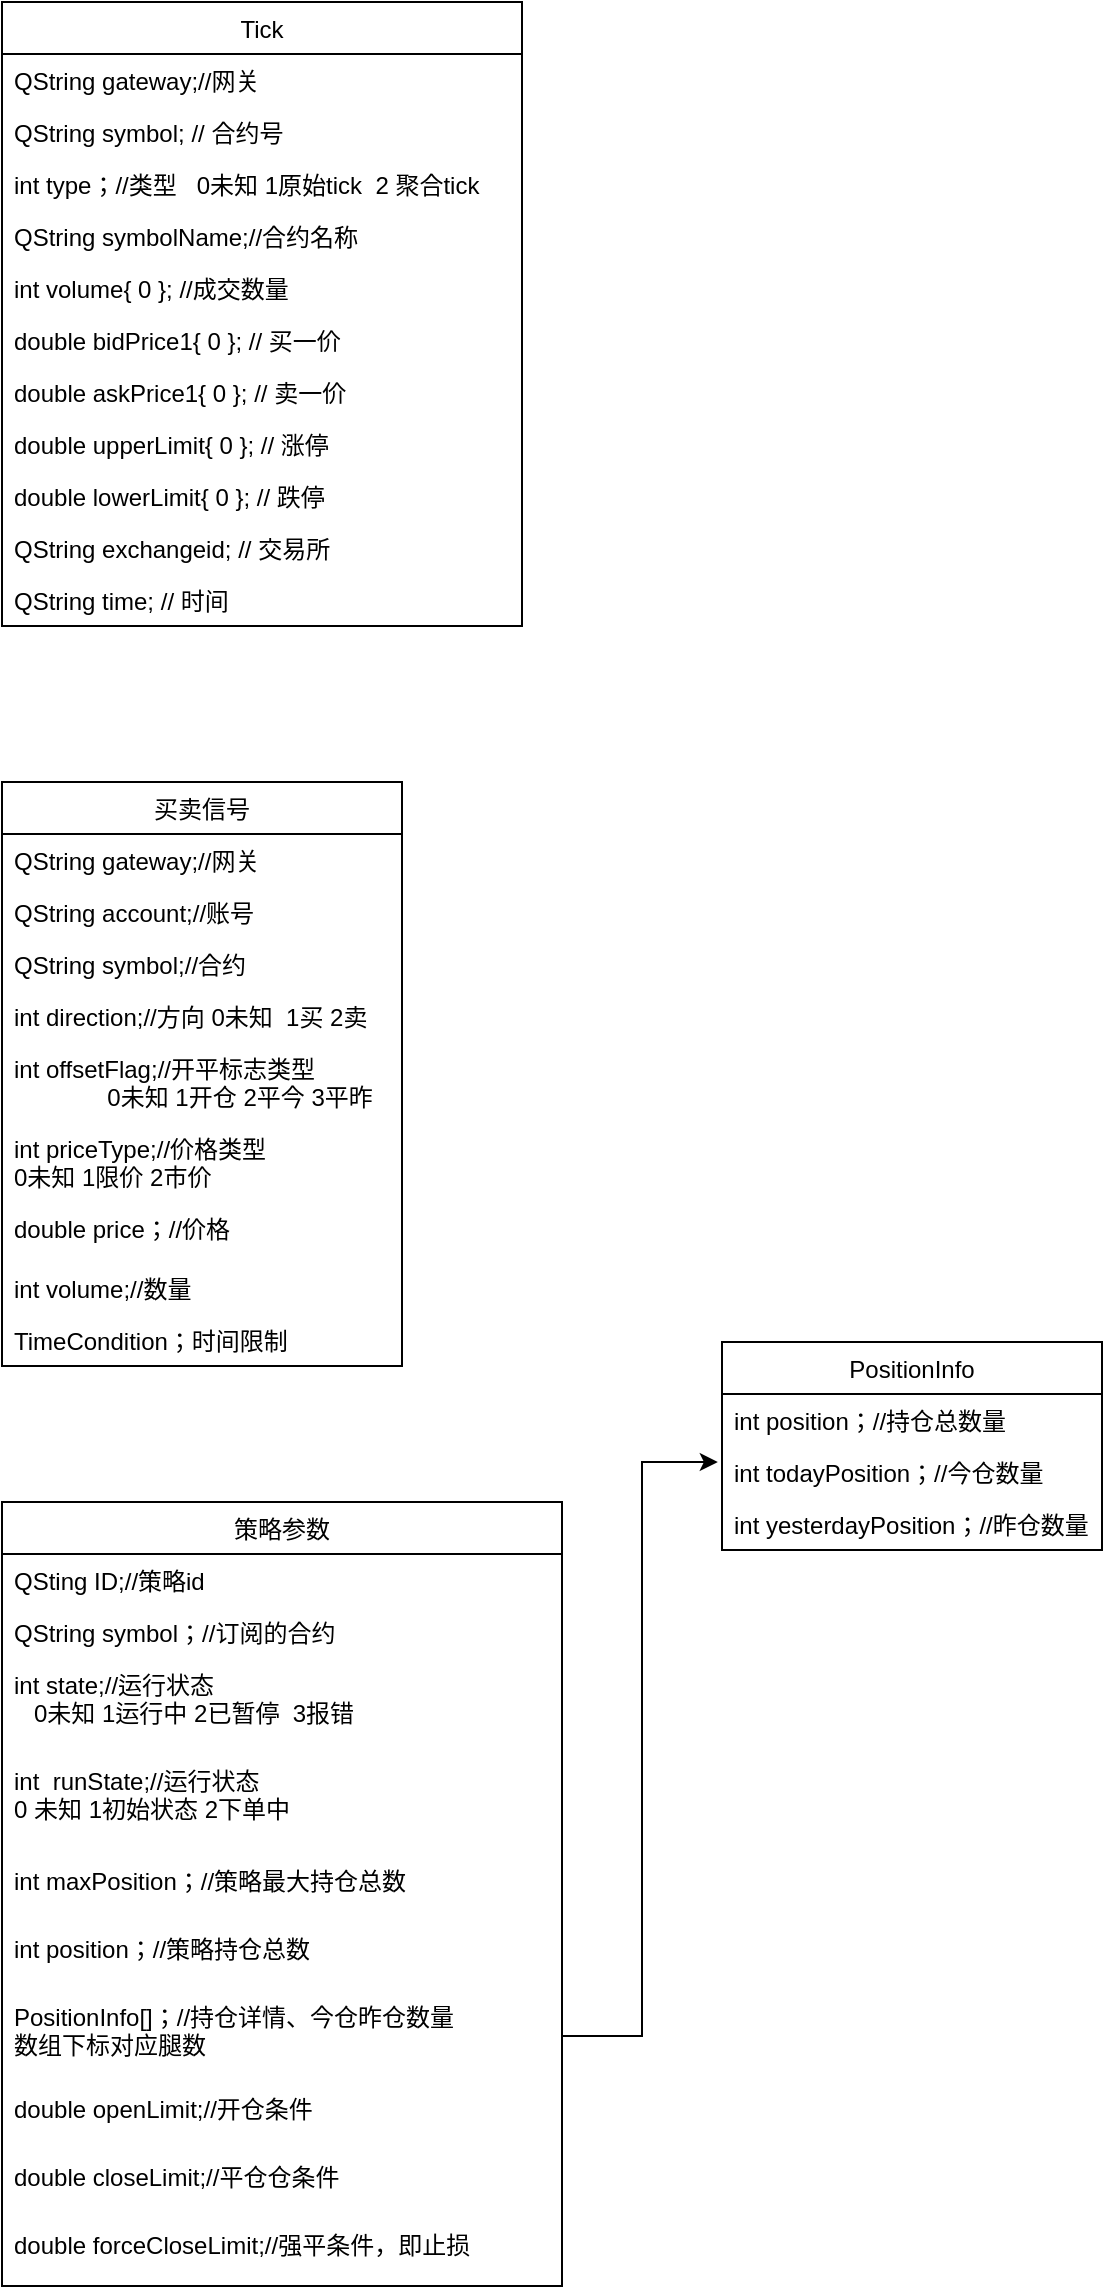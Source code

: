 <mxfile version="16.1.0" type="github">
  <diagram name="Page-1" id="2c4490ee-f0b8-94ab-5012-d5dc3445f7a3">
    <mxGraphModel dx="1422" dy="834" grid="1" gridSize="10" guides="1" tooltips="1" connect="0" arrows="1" fold="1" page="1" pageScale="1.5" pageWidth="1169" pageHeight="826" background="none" math="0" shadow="0">
      <root>
        <mxCell id="0" style=";html=1;" />
        <mxCell id="1" style=";html=1;" parent="0" />
        <mxCell id="YmKnQsC4s_xM_0t4k5QM-44" value="Tick" style="swimlane;fontStyle=0;childLayout=stackLayout;horizontal=1;startSize=26;fillColor=none;horizontalStack=0;resizeParent=1;resizeParentMax=0;resizeLast=0;collapsible=1;marginBottom=0;" vertex="1" parent="1">
          <mxGeometry x="140" y="30" width="260" height="312" as="geometry">
            <mxRectangle x="30" y="290" width="50" height="26" as="alternateBounds" />
          </mxGeometry>
        </mxCell>
        <mxCell id="YmKnQsC4s_xM_0t4k5QM-45" value="QString gateway;//网关" style="text;strokeColor=none;fillColor=none;align=left;verticalAlign=top;spacingLeft=4;spacingRight=4;overflow=hidden;rotatable=0;points=[[0,0.5],[1,0.5]];portConstraint=eastwest;" vertex="1" parent="YmKnQsC4s_xM_0t4k5QM-44">
          <mxGeometry y="26" width="260" height="26" as="geometry" />
        </mxCell>
        <mxCell id="YmKnQsC4s_xM_0t4k5QM-106" value="QString symbol; // 合约号" style="text;strokeColor=none;fillColor=none;align=left;verticalAlign=top;spacingLeft=4;spacingRight=4;overflow=hidden;rotatable=0;points=[[0,0.5],[1,0.5]];portConstraint=eastwest;" vertex="1" parent="YmKnQsC4s_xM_0t4k5QM-44">
          <mxGeometry y="52" width="260" height="26" as="geometry" />
        </mxCell>
        <mxCell id="YmKnQsC4s_xM_0t4k5QM-108" value="int type；//类型   0未知 1原始tick  2 聚合tick" style="text;strokeColor=none;fillColor=none;align=left;verticalAlign=top;spacingLeft=4;spacingRight=4;overflow=hidden;rotatable=0;points=[[0,0.5],[1,0.5]];portConstraint=eastwest;" vertex="1" parent="YmKnQsC4s_xM_0t4k5QM-44">
          <mxGeometry y="78" width="260" height="26" as="geometry" />
        </mxCell>
        <mxCell id="YmKnQsC4s_xM_0t4k5QM-46" value="QString symbolName;//合约名称" style="text;strokeColor=none;fillColor=none;align=left;verticalAlign=top;spacingLeft=4;spacingRight=4;overflow=hidden;rotatable=0;points=[[0,0.5],[1,0.5]];portConstraint=eastwest;" vertex="1" parent="YmKnQsC4s_xM_0t4k5QM-44">
          <mxGeometry y="104" width="260" height="26" as="geometry" />
        </mxCell>
        <mxCell id="YmKnQsC4s_xM_0t4k5QM-47" value="int volume{ 0 }; //成交数量" style="text;strokeColor=none;fillColor=none;align=left;verticalAlign=top;spacingLeft=4;spacingRight=4;overflow=hidden;rotatable=0;points=[[0,0.5],[1,0.5]];portConstraint=eastwest;" vertex="1" parent="YmKnQsC4s_xM_0t4k5QM-44">
          <mxGeometry y="130" width="260" height="26" as="geometry" />
        </mxCell>
        <mxCell id="YmKnQsC4s_xM_0t4k5QM-48" value="double bidPrice1{ 0 };    // 买一价" style="text;strokeColor=none;fillColor=none;align=left;verticalAlign=top;spacingLeft=4;spacingRight=4;overflow=hidden;rotatable=0;points=[[0,0.5],[1,0.5]];portConstraint=eastwest;" vertex="1" parent="YmKnQsC4s_xM_0t4k5QM-44">
          <mxGeometry y="156" width="260" height="26" as="geometry" />
        </mxCell>
        <mxCell id="YmKnQsC4s_xM_0t4k5QM-71" value="double askPrice1{ 0 };    // 卖一价" style="text;strokeColor=none;fillColor=none;align=left;verticalAlign=top;spacingLeft=4;spacingRight=4;overflow=hidden;rotatable=0;points=[[0,0.5],[1,0.5]];portConstraint=eastwest;" vertex="1" parent="YmKnQsC4s_xM_0t4k5QM-44">
          <mxGeometry y="182" width="260" height="26" as="geometry" />
        </mxCell>
        <mxCell id="YmKnQsC4s_xM_0t4k5QM-72" value="double upperLimit{ 0 };   // 涨停" style="text;strokeColor=none;fillColor=none;align=left;verticalAlign=top;spacingLeft=4;spacingRight=4;overflow=hidden;rotatable=0;points=[[0,0.5],[1,0.5]];portConstraint=eastwest;" vertex="1" parent="YmKnQsC4s_xM_0t4k5QM-44">
          <mxGeometry y="208" width="260" height="26" as="geometry" />
        </mxCell>
        <mxCell id="YmKnQsC4s_xM_0t4k5QM-73" value="double lowerLimit{ 0 };   // 跌停" style="text;strokeColor=none;fillColor=none;align=left;verticalAlign=top;spacingLeft=4;spacingRight=4;overflow=hidden;rotatable=0;points=[[0,0.5],[1,0.5]];portConstraint=eastwest;" vertex="1" parent="YmKnQsC4s_xM_0t4k5QM-44">
          <mxGeometry y="234" width="260" height="26" as="geometry" />
        </mxCell>
        <mxCell id="YmKnQsC4s_xM_0t4k5QM-74" value="QString exchangeid;  // 交易所" style="text;strokeColor=none;fillColor=none;align=left;verticalAlign=top;spacingLeft=4;spacingRight=4;overflow=hidden;rotatable=0;points=[[0,0.5],[1,0.5]];portConstraint=eastwest;fontStyle=0" vertex="1" parent="YmKnQsC4s_xM_0t4k5QM-44">
          <mxGeometry y="260" width="260" height="26" as="geometry" />
        </mxCell>
        <mxCell id="YmKnQsC4s_xM_0t4k5QM-75" value=" QString time;    // 时间" style="text;strokeColor=none;fillColor=none;align=left;verticalAlign=top;spacingLeft=4;spacingRight=4;overflow=hidden;rotatable=0;points=[[0,0.5],[1,0.5]];portConstraint=eastwest;fontStyle=0" vertex="1" parent="YmKnQsC4s_xM_0t4k5QM-44">
          <mxGeometry y="286" width="260" height="26" as="geometry" />
        </mxCell>
        <mxCell id="YmKnQsC4s_xM_0t4k5QM-87" value="买卖信号" style="swimlane;fontStyle=0;childLayout=stackLayout;horizontal=1;startSize=26;fillColor=none;horizontalStack=0;resizeParent=1;resizeParentMax=0;resizeLast=0;collapsible=1;marginBottom=0;" vertex="1" parent="1">
          <mxGeometry x="140" y="420" width="200" height="292" as="geometry" />
        </mxCell>
        <mxCell id="YmKnQsC4s_xM_0t4k5QM-88" value="QString gateway;//网关" style="text;strokeColor=none;fillColor=none;align=left;verticalAlign=top;spacingLeft=4;spacingRight=4;overflow=hidden;rotatable=0;points=[[0,0.5],[1,0.5]];portConstraint=eastwest;" vertex="1" parent="YmKnQsC4s_xM_0t4k5QM-87">
          <mxGeometry y="26" width="200" height="26" as="geometry" />
        </mxCell>
        <mxCell id="YmKnQsC4s_xM_0t4k5QM-89" value="QString account;//账号" style="text;strokeColor=none;fillColor=none;align=left;verticalAlign=top;spacingLeft=4;spacingRight=4;overflow=hidden;rotatable=0;points=[[0,0.5],[1,0.5]];portConstraint=eastwest;" vertex="1" parent="YmKnQsC4s_xM_0t4k5QM-87">
          <mxGeometry y="52" width="200" height="26" as="geometry" />
        </mxCell>
        <mxCell id="YmKnQsC4s_xM_0t4k5QM-90" value="QString symbol;//合约" style="text;strokeColor=none;fillColor=none;align=left;verticalAlign=top;spacingLeft=4;spacingRight=4;overflow=hidden;rotatable=0;points=[[0,0.5],[1,0.5]];portConstraint=eastwest;" vertex="1" parent="YmKnQsC4s_xM_0t4k5QM-87">
          <mxGeometry y="78" width="200" height="26" as="geometry" />
        </mxCell>
        <mxCell id="YmKnQsC4s_xM_0t4k5QM-92" value="int direction;//方向 0未知  1买 2卖" style="text;strokeColor=none;fillColor=none;align=left;verticalAlign=top;spacingLeft=4;spacingRight=4;overflow=hidden;rotatable=0;points=[[0,0.5],[1,0.5]];portConstraint=eastwest;" vertex="1" parent="YmKnQsC4s_xM_0t4k5QM-87">
          <mxGeometry y="104" width="200" height="26" as="geometry" />
        </mxCell>
        <mxCell id="YmKnQsC4s_xM_0t4k5QM-93" value="int offsetFlag;//开平标志类型 &#xa;              0未知 1开仓 2平今 3平昨" style="text;strokeColor=none;fillColor=none;align=left;verticalAlign=top;spacingLeft=4;spacingRight=4;overflow=hidden;rotatable=0;points=[[0,0.5],[1,0.5]];portConstraint=eastwest;" vertex="1" parent="YmKnQsC4s_xM_0t4k5QM-87">
          <mxGeometry y="130" width="200" height="40" as="geometry" />
        </mxCell>
        <mxCell id="YmKnQsC4s_xM_0t4k5QM-94" value="int priceType;//价格类型 &#xa;0未知 1限价 2市价" style="text;strokeColor=none;fillColor=none;align=left;verticalAlign=top;spacingLeft=4;spacingRight=4;overflow=hidden;rotatable=0;points=[[0,0.5],[1,0.5]];portConstraint=eastwest;" vertex="1" parent="YmKnQsC4s_xM_0t4k5QM-87">
          <mxGeometry y="170" width="200" height="40" as="geometry" />
        </mxCell>
        <mxCell id="YmKnQsC4s_xM_0t4k5QM-95" value="double price；//价格" style="text;strokeColor=none;fillColor=none;align=left;verticalAlign=top;spacingLeft=4;spacingRight=4;overflow=hidden;rotatable=0;points=[[0,0.5],[1,0.5]];portConstraint=eastwest;" vertex="1" parent="YmKnQsC4s_xM_0t4k5QM-87">
          <mxGeometry y="210" width="200" height="30" as="geometry" />
        </mxCell>
        <mxCell id="YmKnQsC4s_xM_0t4k5QM-91" value="int volume;//数量" style="text;strokeColor=none;fillColor=none;align=left;verticalAlign=top;spacingLeft=4;spacingRight=4;overflow=hidden;rotatable=0;points=[[0,0.5],[1,0.5]];portConstraint=eastwest;" vertex="1" parent="YmKnQsC4s_xM_0t4k5QM-87">
          <mxGeometry y="240" width="200" height="26" as="geometry" />
        </mxCell>
        <mxCell id="YmKnQsC4s_xM_0t4k5QM-96" value="TimeCondition；时间限制" style="text;strokeColor=none;fillColor=none;align=left;verticalAlign=top;spacingLeft=4;spacingRight=4;overflow=hidden;rotatable=0;points=[[0,0.5],[1,0.5]];portConstraint=eastwest;" vertex="1" parent="YmKnQsC4s_xM_0t4k5QM-87">
          <mxGeometry y="266" width="200" height="26" as="geometry" />
        </mxCell>
        <mxCell id="YmKnQsC4s_xM_0t4k5QM-97" value="策略参数" style="swimlane;fontStyle=0;childLayout=stackLayout;horizontal=1;startSize=26;fillColor=none;horizontalStack=0;resizeParent=1;resizeParentMax=0;resizeLast=0;collapsible=1;marginBottom=0;" vertex="1" parent="1">
          <mxGeometry x="140" y="780" width="280" height="392" as="geometry" />
        </mxCell>
        <mxCell id="YmKnQsC4s_xM_0t4k5QM-98" value="QSting ID;//策略id" style="text;strokeColor=none;fillColor=none;align=left;verticalAlign=top;spacingLeft=4;spacingRight=4;overflow=hidden;rotatable=0;points=[[0,0.5],[1,0.5]];portConstraint=eastwest;" vertex="1" parent="YmKnQsC4s_xM_0t4k5QM-97">
          <mxGeometry y="26" width="280" height="26" as="geometry" />
        </mxCell>
        <mxCell id="YmKnQsC4s_xM_0t4k5QM-102" value="QString symbol；//订阅的合约" style="text;strokeColor=none;fillColor=none;align=left;verticalAlign=top;spacingLeft=4;spacingRight=4;overflow=hidden;rotatable=0;points=[[0,0.5],[1,0.5]];portConstraint=eastwest;" vertex="1" parent="YmKnQsC4s_xM_0t4k5QM-97">
          <mxGeometry y="52" width="280" height="26" as="geometry" />
        </mxCell>
        <mxCell id="YmKnQsC4s_xM_0t4k5QM-100" value="int state;//运行状态&#xa;   0未知 1运行中 2已暂停  3报错" style="text;strokeColor=none;fillColor=none;align=left;verticalAlign=top;spacingLeft=4;spacingRight=4;overflow=hidden;rotatable=0;points=[[0,0.5],[1,0.5]];portConstraint=eastwest;" vertex="1" parent="YmKnQsC4s_xM_0t4k5QM-97">
          <mxGeometry y="78" width="280" height="48" as="geometry" />
        </mxCell>
        <mxCell id="YmKnQsC4s_xM_0t4k5QM-101" value="int  runState;//运行状态&#xa;0 未知 1初始状态 2下单中" style="text;strokeColor=none;fillColor=none;align=left;verticalAlign=top;spacingLeft=4;spacingRight=4;overflow=hidden;rotatable=0;points=[[0,0.5],[1,0.5]];portConstraint=eastwest;" vertex="1" parent="YmKnQsC4s_xM_0t4k5QM-97">
          <mxGeometry y="126" width="280" height="50" as="geometry" />
        </mxCell>
        <mxCell id="YmKnQsC4s_xM_0t4k5QM-103" value="int maxPosition；//策略最大持仓总数" style="text;strokeColor=none;fillColor=none;align=left;verticalAlign=top;spacingLeft=4;spacingRight=4;overflow=hidden;rotatable=0;points=[[0,0.5],[1,0.5]];portConstraint=eastwest;" vertex="1" parent="YmKnQsC4s_xM_0t4k5QM-97">
          <mxGeometry y="176" width="280" height="34" as="geometry" />
        </mxCell>
        <mxCell id="YmKnQsC4s_xM_0t4k5QM-116" value="int position；//策略持仓总数" style="text;strokeColor=none;fillColor=none;align=left;verticalAlign=top;spacingLeft=4;spacingRight=4;overflow=hidden;rotatable=0;points=[[0,0.5],[1,0.5]];portConstraint=eastwest;" vertex="1" parent="YmKnQsC4s_xM_0t4k5QM-97">
          <mxGeometry y="210" width="280" height="34" as="geometry" />
        </mxCell>
        <mxCell id="YmKnQsC4s_xM_0t4k5QM-115" value="PositionInfo[]；//持仓详情、今仓昨仓数量&#xa;数组下标对应腿数" style="text;strokeColor=none;fillColor=none;align=left;verticalAlign=top;spacingLeft=4;spacingRight=4;overflow=hidden;rotatable=0;points=[[0,0.5],[1,0.5]];portConstraint=eastwest;" vertex="1" parent="YmKnQsC4s_xM_0t4k5QM-97">
          <mxGeometry y="244" width="280" height="46" as="geometry" />
        </mxCell>
        <mxCell id="YmKnQsC4s_xM_0t4k5QM-125" value="double openLimit;//开仓条件" style="text;strokeColor=none;fillColor=none;align=left;verticalAlign=top;spacingLeft=4;spacingRight=4;overflow=hidden;rotatable=0;points=[[0,0.5],[1,0.5]];portConstraint=eastwest;" vertex="1" parent="YmKnQsC4s_xM_0t4k5QM-97">
          <mxGeometry y="290" width="280" height="34" as="geometry" />
        </mxCell>
        <mxCell id="YmKnQsC4s_xM_0t4k5QM-126" value="double closeLimit;//平仓仓条件" style="text;strokeColor=none;fillColor=none;align=left;verticalAlign=top;spacingLeft=4;spacingRight=4;overflow=hidden;rotatable=0;points=[[0,0.5],[1,0.5]];portConstraint=eastwest;" vertex="1" parent="YmKnQsC4s_xM_0t4k5QM-97">
          <mxGeometry y="324" width="280" height="34" as="geometry" />
        </mxCell>
        <mxCell id="YmKnQsC4s_xM_0t4k5QM-127" value="double forceCloseLimit;//强平条件，即止损" style="text;strokeColor=none;fillColor=none;align=left;verticalAlign=top;spacingLeft=4;spacingRight=4;overflow=hidden;rotatable=0;points=[[0,0.5],[1,0.5]];portConstraint=eastwest;" vertex="1" parent="YmKnQsC4s_xM_0t4k5QM-97">
          <mxGeometry y="358" width="280" height="34" as="geometry" />
        </mxCell>
        <mxCell id="YmKnQsC4s_xM_0t4k5QM-117" value="PositionInfo" style="swimlane;fontStyle=0;childLayout=stackLayout;horizontal=1;startSize=26;fillColor=none;horizontalStack=0;resizeParent=1;resizeParentMax=0;resizeLast=0;collapsible=1;marginBottom=0;" vertex="1" parent="1">
          <mxGeometry x="500" y="700" width="190" height="104" as="geometry" />
        </mxCell>
        <mxCell id="YmKnQsC4s_xM_0t4k5QM-118" value="int position；//持仓总数量" style="text;strokeColor=none;fillColor=none;align=left;verticalAlign=top;spacingLeft=4;spacingRight=4;overflow=hidden;rotatable=0;points=[[0,0.5],[1,0.5]];portConstraint=eastwest;" vertex="1" parent="YmKnQsC4s_xM_0t4k5QM-117">
          <mxGeometry y="26" width="190" height="26" as="geometry" />
        </mxCell>
        <mxCell id="YmKnQsC4s_xM_0t4k5QM-121" value="int todayPosition；//今仓数量" style="text;strokeColor=none;fillColor=none;align=left;verticalAlign=top;spacingLeft=4;spacingRight=4;overflow=hidden;rotatable=0;points=[[0,0.5],[1,0.5]];portConstraint=eastwest;" vertex="1" parent="YmKnQsC4s_xM_0t4k5QM-117">
          <mxGeometry y="52" width="190" height="26" as="geometry" />
        </mxCell>
        <mxCell id="YmKnQsC4s_xM_0t4k5QM-122" value="int yesterdayPosition；//昨仓数量" style="text;strokeColor=none;fillColor=none;align=left;verticalAlign=top;spacingLeft=4;spacingRight=4;overflow=hidden;rotatable=0;points=[[0,0.5],[1,0.5]];portConstraint=eastwest;" vertex="1" parent="YmKnQsC4s_xM_0t4k5QM-117">
          <mxGeometry y="78" width="190" height="26" as="geometry" />
        </mxCell>
        <mxCell id="YmKnQsC4s_xM_0t4k5QM-123" style="edgeStyle=orthogonalEdgeStyle;rounded=0;orthogonalLoop=1;jettySize=auto;html=1;entryX=-0.011;entryY=0.308;entryDx=0;entryDy=0;entryPerimeter=0;" edge="1" parent="1" source="YmKnQsC4s_xM_0t4k5QM-115" target="YmKnQsC4s_xM_0t4k5QM-121">
          <mxGeometry relative="1" as="geometry" />
        </mxCell>
      </root>
    </mxGraphModel>
  </diagram>
</mxfile>
